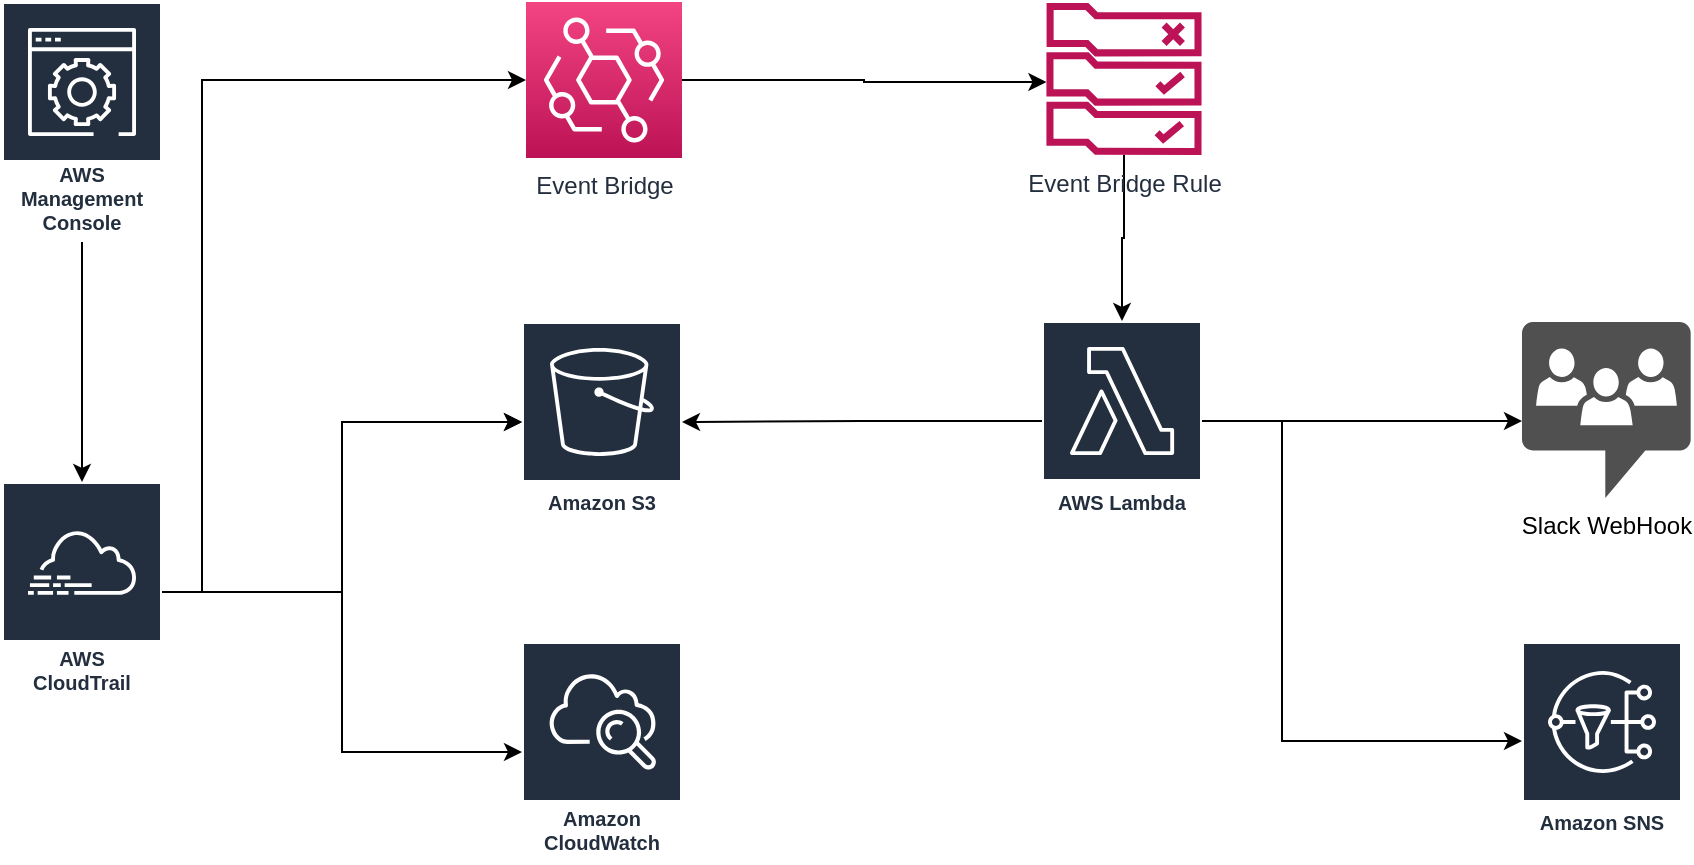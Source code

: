 <mxfile version="13.7.3" type="device"><diagram id="Ht1M8jgEwFfnCIfOTk4-" name="Page-1"><mxGraphModel dx="1164" dy="691" grid="1" gridSize="10" guides="1" tooltips="1" connect="1" arrows="1" fold="1" page="1" pageScale="1" pageWidth="1169" pageHeight="827" math="0" shadow="0"><root><mxCell id="0"/><mxCell id="1" parent="0"/><mxCell id="2w6a0fASLni5YxbjZyzO-9" style="edgeStyle=orthogonalEdgeStyle;rounded=0;orthogonalLoop=1;jettySize=auto;html=1;" edge="1" parent="1" source="2w6a0fASLni5YxbjZyzO-1" target="2w6a0fASLni5YxbjZyzO-3"><mxGeometry relative="1" as="geometry"/></mxCell><mxCell id="2w6a0fASLni5YxbjZyzO-10" style="edgeStyle=orthogonalEdgeStyle;rounded=0;orthogonalLoop=1;jettySize=auto;html=1;" edge="1" parent="1" source="2w6a0fASLni5YxbjZyzO-1" target="2w6a0fASLni5YxbjZyzO-2"><mxGeometry relative="1" as="geometry"/></mxCell><mxCell id="2w6a0fASLni5YxbjZyzO-16" style="edgeStyle=orthogonalEdgeStyle;rounded=0;orthogonalLoop=1;jettySize=auto;html=1;" edge="1" parent="1" source="2w6a0fASLni5YxbjZyzO-1" target="2w6a0fASLni5YxbjZyzO-12"><mxGeometry relative="1" as="geometry"><Array as="points"><mxPoint x="180" y="375"/><mxPoint x="180" y="119"/></Array></mxGeometry></mxCell><mxCell id="2w6a0fASLni5YxbjZyzO-1" value="AWS&#10;CloudTrail" style="outlineConnect=0;fontColor=#232F3E;gradientColor=none;strokeColor=#ffffff;fillColor=#232F3E;dashed=0;verticalLabelPosition=middle;verticalAlign=bottom;align=center;html=1;whiteSpace=wrap;fontSize=10;fontStyle=1;spacing=3;shape=mxgraph.aws4.productIcon;prIcon=mxgraph.aws4.cloudtrail;" vertex="1" parent="1"><mxGeometry x="80" y="320" width="80" height="110" as="geometry"/></mxCell><mxCell id="2w6a0fASLni5YxbjZyzO-2" value="Amazon CloudWatch" style="outlineConnect=0;fontColor=#232F3E;gradientColor=none;strokeColor=#ffffff;fillColor=#232F3E;dashed=0;verticalLabelPosition=middle;verticalAlign=bottom;align=center;html=1;whiteSpace=wrap;fontSize=10;fontStyle=1;spacing=3;shape=mxgraph.aws4.productIcon;prIcon=mxgraph.aws4.cloudwatch;" vertex="1" parent="1"><mxGeometry x="340" y="400" width="80" height="110" as="geometry"/></mxCell><mxCell id="2w6a0fASLni5YxbjZyzO-11" style="edgeStyle=orthogonalEdgeStyle;rounded=0;orthogonalLoop=1;jettySize=auto;html=1;" edge="1" parent="1" source="2w6a0fASLni5YxbjZyzO-5" target="2w6a0fASLni5YxbjZyzO-3"><mxGeometry relative="1" as="geometry"/></mxCell><mxCell id="2w6a0fASLni5YxbjZyzO-20" style="edgeStyle=orthogonalEdgeStyle;rounded=0;orthogonalLoop=1;jettySize=auto;html=1;" edge="1" parent="1" source="2w6a0fASLni5YxbjZyzO-5" target="2w6a0fASLni5YxbjZyzO-6"><mxGeometry relative="1" as="geometry"><Array as="points"><mxPoint x="780" y="290"/><mxPoint x="780" y="290"/></Array></mxGeometry></mxCell><mxCell id="2w6a0fASLni5YxbjZyzO-22" style="edgeStyle=orthogonalEdgeStyle;rounded=0;orthogonalLoop=1;jettySize=auto;html=1;" edge="1" parent="1" source="2w6a0fASLni5YxbjZyzO-5" target="2w6a0fASLni5YxbjZyzO-21"><mxGeometry relative="1" as="geometry"><Array as="points"><mxPoint x="720" y="289.5"/><mxPoint x="720" y="449.5"/></Array></mxGeometry></mxCell><mxCell id="2w6a0fASLni5YxbjZyzO-5" value="AWS Lambda" style="outlineConnect=0;fontColor=#232F3E;gradientColor=none;strokeColor=#ffffff;fillColor=#232F3E;dashed=0;verticalLabelPosition=middle;verticalAlign=bottom;align=center;html=1;whiteSpace=wrap;fontSize=10;fontStyle=1;spacing=3;shape=mxgraph.aws4.productIcon;prIcon=mxgraph.aws4.lambda;" vertex="1" parent="1"><mxGeometry x="600" y="239.5" width="80" height="100" as="geometry"/></mxCell><mxCell id="2w6a0fASLni5YxbjZyzO-6" value="Slack WebHook&lt;br&gt;" style="pointerEvents=1;shadow=0;dashed=0;html=1;strokeColor=none;fillColor=#505050;labelPosition=center;verticalLabelPosition=bottom;verticalAlign=top;outlineConnect=0;align=center;shape=mxgraph.office.communications.chat_room;" vertex="1" parent="1"><mxGeometry x="840" y="240" width="84.33" height="88" as="geometry"/></mxCell><mxCell id="2w6a0fASLni5YxbjZyzO-8" style="edgeStyle=orthogonalEdgeStyle;rounded=0;orthogonalLoop=1;jettySize=auto;html=1;" edge="1" parent="1" source="2w6a0fASLni5YxbjZyzO-7" target="2w6a0fASLni5YxbjZyzO-1"><mxGeometry relative="1" as="geometry"/></mxCell><mxCell id="2w6a0fASLni5YxbjZyzO-7" value="AWS Management Console" style="outlineConnect=0;fontColor=#232F3E;gradientColor=none;strokeColor=#ffffff;fillColor=#232F3E;dashed=0;verticalLabelPosition=middle;verticalAlign=bottom;align=center;html=1;whiteSpace=wrap;fontSize=10;fontStyle=1;spacing=3;shape=mxgraph.aws4.productIcon;prIcon=mxgraph.aws4.management_console;" vertex="1" parent="1"><mxGeometry x="80" y="80" width="80" height="120" as="geometry"/></mxCell><mxCell id="2w6a0fASLni5YxbjZyzO-18" style="edgeStyle=orthogonalEdgeStyle;rounded=0;orthogonalLoop=1;jettySize=auto;html=1;" edge="1" parent="1" source="2w6a0fASLni5YxbjZyzO-12" target="2w6a0fASLni5YxbjZyzO-17"><mxGeometry relative="1" as="geometry"><Array as="points"><mxPoint x="511" y="119"/><mxPoint x="511" y="120"/></Array></mxGeometry></mxCell><mxCell id="2w6a0fASLni5YxbjZyzO-12" value="Event Bridge" style="outlineConnect=0;fontColor=#232F3E;gradientColor=#F34482;gradientDirection=north;fillColor=#BC1356;strokeColor=#ffffff;dashed=0;verticalLabelPosition=bottom;verticalAlign=top;align=center;html=1;fontSize=12;fontStyle=0;aspect=fixed;shape=mxgraph.aws4.resourceIcon;resIcon=mxgraph.aws4.eventbridge;" vertex="1" parent="1"><mxGeometry x="342" y="80" width="78" height="78" as="geometry"/></mxCell><mxCell id="2w6a0fASLni5YxbjZyzO-3" value="Amazon S3" style="outlineConnect=0;fontColor=#232F3E;gradientColor=none;strokeColor=#ffffff;fillColor=#232F3E;dashed=0;verticalLabelPosition=middle;verticalAlign=bottom;align=center;html=1;whiteSpace=wrap;fontSize=10;fontStyle=1;spacing=3;shape=mxgraph.aws4.productIcon;prIcon=mxgraph.aws4.s3;" vertex="1" parent="1"><mxGeometry x="340" y="240" width="80" height="100" as="geometry"/></mxCell><mxCell id="2w6a0fASLni5YxbjZyzO-15" style="edgeStyle=orthogonalEdgeStyle;rounded=0;orthogonalLoop=1;jettySize=auto;html=1;" edge="1" parent="1" source="2w6a0fASLni5YxbjZyzO-1" target="2w6a0fASLni5YxbjZyzO-3"><mxGeometry relative="1" as="geometry"><mxPoint x="140" y="385" as="sourcePoint"/><mxPoint x="259" y="158" as="targetPoint"/></mxGeometry></mxCell><mxCell id="2w6a0fASLni5YxbjZyzO-19" style="edgeStyle=orthogonalEdgeStyle;rounded=0;orthogonalLoop=1;jettySize=auto;html=1;" edge="1" parent="1" source="2w6a0fASLni5YxbjZyzO-17" target="2w6a0fASLni5YxbjZyzO-5"><mxGeometry relative="1" as="geometry"/></mxCell><mxCell id="2w6a0fASLni5YxbjZyzO-17" value="Event Bridge Rule&lt;br&gt;" style="outlineConnect=0;fontColor=#232F3E;gradientColor=none;fillColor=#BC1356;strokeColor=none;dashed=0;verticalLabelPosition=bottom;verticalAlign=top;align=center;html=1;fontSize=12;fontStyle=0;aspect=fixed;pointerEvents=1;shape=mxgraph.aws4.rule_2;" vertex="1" parent="1"><mxGeometry x="602" y="80.5" width="78" height="76" as="geometry"/></mxCell><mxCell id="2w6a0fASLni5YxbjZyzO-21" value="Amazon SNS" style="outlineConnect=0;fontColor=#232F3E;gradientColor=none;strokeColor=#ffffff;fillColor=#232F3E;dashed=0;verticalLabelPosition=middle;verticalAlign=bottom;align=center;html=1;whiteSpace=wrap;fontSize=10;fontStyle=1;spacing=3;shape=mxgraph.aws4.productIcon;prIcon=mxgraph.aws4.sns;" vertex="1" parent="1"><mxGeometry x="840" y="400" width="80" height="100" as="geometry"/></mxCell></root></mxGraphModel></diagram></mxfile>